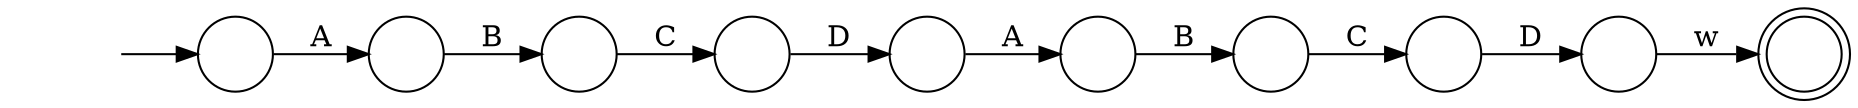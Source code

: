 digraph Automaton {
  rankdir = LR;
  0 [shape=circle,label=""];
  0 -> 6 [label="w"]
  1 [shape=circle,label=""];
  1 -> 5 [label="B"]
  2 [shape=circle,label=""];
  2 -> 7 [label="C"]
  3 [shape=circle,label=""];
  3 -> 2 [label="B"]
  4 [shape=circle,label=""];
  4 -> 9 [label="D"]
  5 [shape=circle,label=""];
  5 -> 4 [label="C"]
  6 [shape=doublecircle,label=""];
  7 [shape=circle,label=""];
  7 -> 0 [label="D"]
  8 [shape=circle,label=""];
  initial [shape=plaintext,label=""];
  initial -> 8
  8 -> 1 [label="A"]
  9 [shape=circle,label=""];
  9 -> 3 [label="A"]
}

